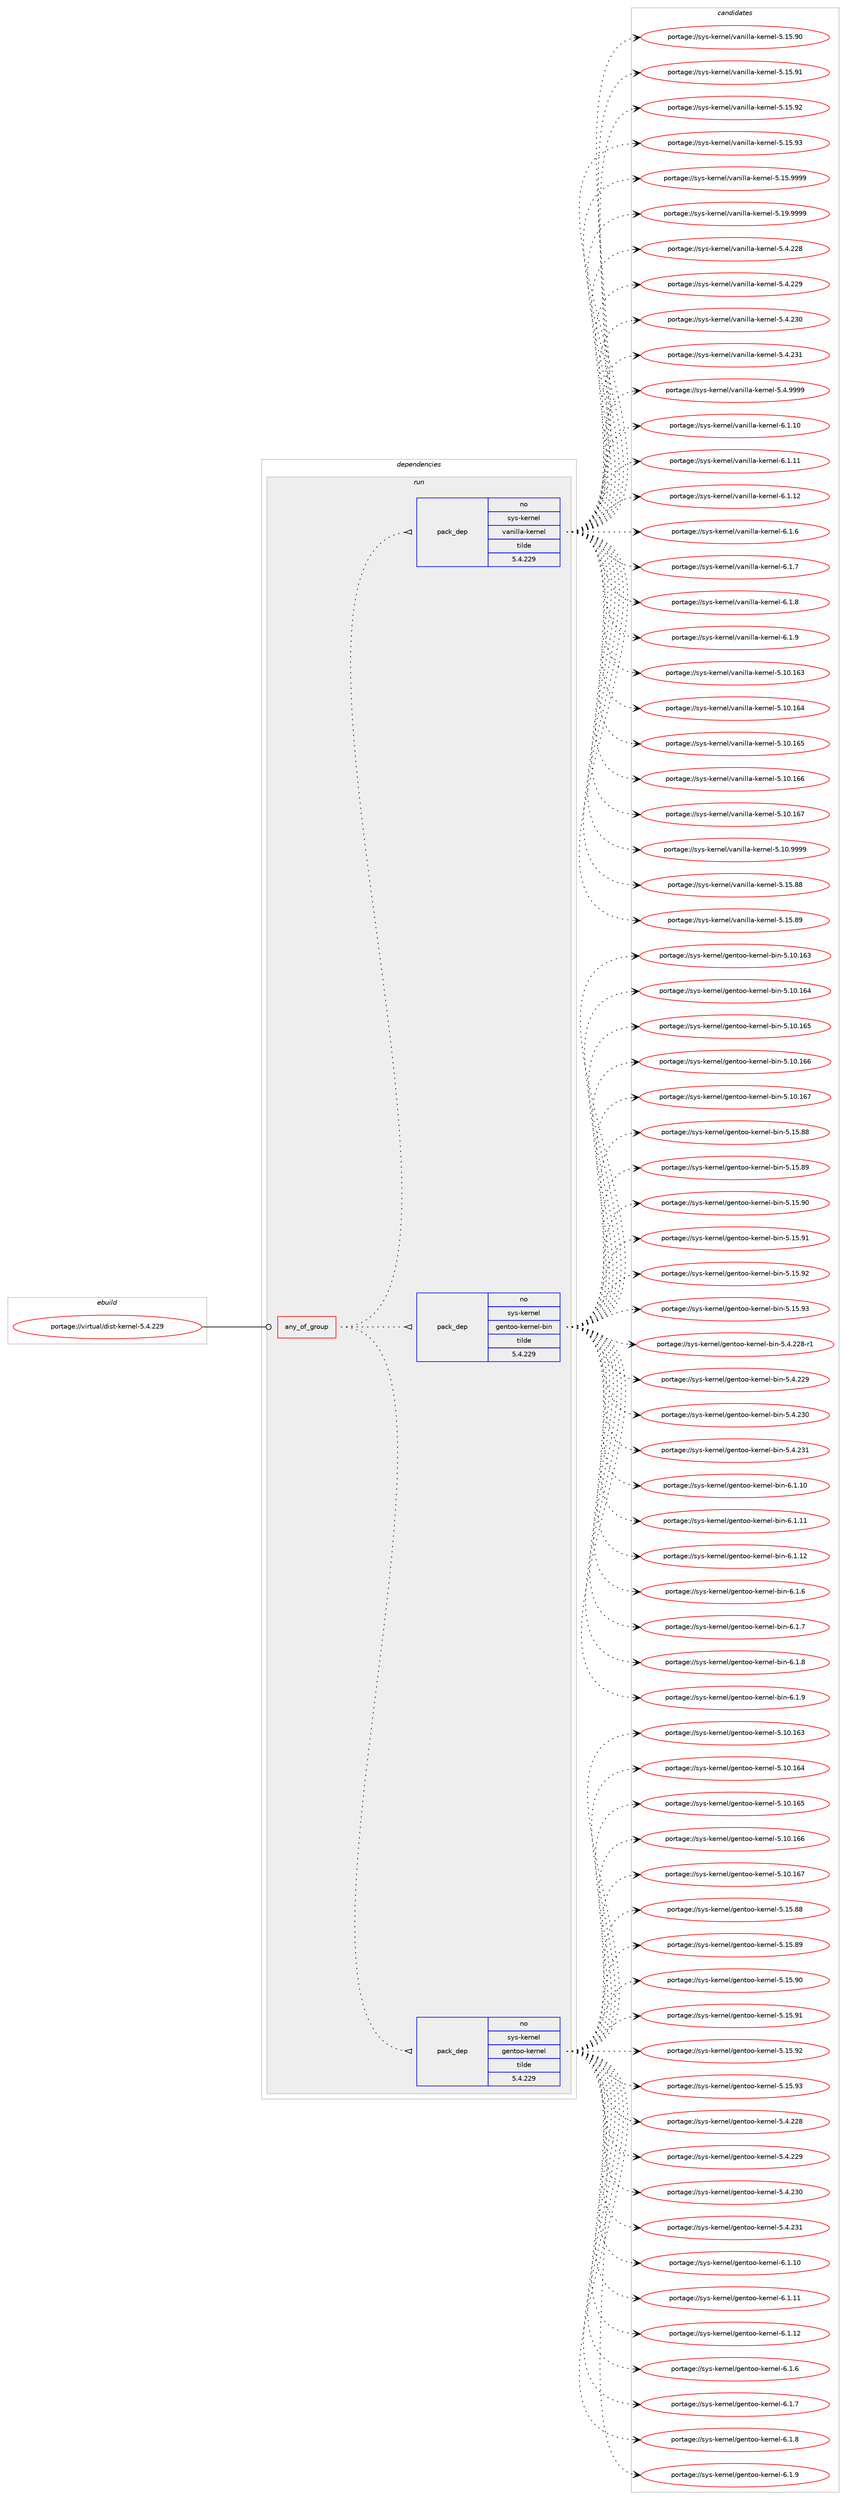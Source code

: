 digraph prolog {

# *************
# Graph options
# *************

newrank=true;
concentrate=true;
compound=true;
graph [rankdir=LR,fontname=Helvetica,fontsize=10,ranksep=1.5];#, ranksep=2.5, nodesep=0.2];
edge  [arrowhead=vee];
node  [fontname=Helvetica,fontsize=10];

# **********
# The ebuild
# **********

subgraph cluster_leftcol {
color=gray;
rank=same;
label=<<i>ebuild</i>>;
id [label="portage://virtual/dist-kernel-5.4.229", color=red, width=4, href="../virtual/dist-kernel-5.4.229.svg"];
}

# ****************
# The dependencies
# ****************

subgraph cluster_midcol {
color=gray;
label=<<i>dependencies</i>>;
subgraph cluster_compile {
fillcolor="#eeeeee";
style=filled;
label=<<i>compile</i>>;
}
subgraph cluster_compileandrun {
fillcolor="#eeeeee";
style=filled;
label=<<i>compile and run</i>>;
}
subgraph cluster_run {
fillcolor="#eeeeee";
style=filled;
label=<<i>run</i>>;
subgraph any6 {
dependency127 [label=<<TABLE BORDER="0" CELLBORDER="1" CELLSPACING="0" CELLPADDING="4"><TR><TD CELLPADDING="10">any_of_group</TD></TR></TABLE>>, shape=none, color=red];subgraph pack75 {
dependency128 [label=<<TABLE BORDER="0" CELLBORDER="1" CELLSPACING="0" CELLPADDING="4" WIDTH="220"><TR><TD ROWSPAN="6" CELLPADDING="30">pack_dep</TD></TR><TR><TD WIDTH="110">no</TD></TR><TR><TD>sys-kernel</TD></TR><TR><TD>gentoo-kernel</TD></TR><TR><TD>tilde</TD></TR><TR><TD>5.4.229</TD></TR></TABLE>>, shape=none, color=blue];
}
dependency127:e -> dependency128:w [weight=20,style="dotted",arrowhead="oinv"];
subgraph pack76 {
dependency129 [label=<<TABLE BORDER="0" CELLBORDER="1" CELLSPACING="0" CELLPADDING="4" WIDTH="220"><TR><TD ROWSPAN="6" CELLPADDING="30">pack_dep</TD></TR><TR><TD WIDTH="110">no</TD></TR><TR><TD>sys-kernel</TD></TR><TR><TD>gentoo-kernel-bin</TD></TR><TR><TD>tilde</TD></TR><TR><TD>5.4.229</TD></TR></TABLE>>, shape=none, color=blue];
}
dependency127:e -> dependency129:w [weight=20,style="dotted",arrowhead="oinv"];
subgraph pack77 {
dependency130 [label=<<TABLE BORDER="0" CELLBORDER="1" CELLSPACING="0" CELLPADDING="4" WIDTH="220"><TR><TD ROWSPAN="6" CELLPADDING="30">pack_dep</TD></TR><TR><TD WIDTH="110">no</TD></TR><TR><TD>sys-kernel</TD></TR><TR><TD>vanilla-kernel</TD></TR><TR><TD>tilde</TD></TR><TR><TD>5.4.229</TD></TR></TABLE>>, shape=none, color=blue];
}
dependency127:e -> dependency130:w [weight=20,style="dotted",arrowhead="oinv"];
}
id:e -> dependency127:w [weight=20,style="solid",arrowhead="odot"];
}
}

# **************
# The candidates
# **************

subgraph cluster_choices {
rank=same;
color=gray;
label=<<i>candidates</i>>;

subgraph choice75 {
color=black;
nodesep=1;
choice115121115451071011141101011084710310111011611111145107101114110101108455346494846495451 [label="portage://sys-kernel/gentoo-kernel-5.10.163", color=red, width=4,href="../sys-kernel/gentoo-kernel-5.10.163.svg"];
choice115121115451071011141101011084710310111011611111145107101114110101108455346494846495452 [label="portage://sys-kernel/gentoo-kernel-5.10.164", color=red, width=4,href="../sys-kernel/gentoo-kernel-5.10.164.svg"];
choice115121115451071011141101011084710310111011611111145107101114110101108455346494846495453 [label="portage://sys-kernel/gentoo-kernel-5.10.165", color=red, width=4,href="../sys-kernel/gentoo-kernel-5.10.165.svg"];
choice115121115451071011141101011084710310111011611111145107101114110101108455346494846495454 [label="portage://sys-kernel/gentoo-kernel-5.10.166", color=red, width=4,href="../sys-kernel/gentoo-kernel-5.10.166.svg"];
choice115121115451071011141101011084710310111011611111145107101114110101108455346494846495455 [label="portage://sys-kernel/gentoo-kernel-5.10.167", color=red, width=4,href="../sys-kernel/gentoo-kernel-5.10.167.svg"];
choice1151211154510710111411010110847103101110116111111451071011141101011084553464953465656 [label="portage://sys-kernel/gentoo-kernel-5.15.88", color=red, width=4,href="../sys-kernel/gentoo-kernel-5.15.88.svg"];
choice1151211154510710111411010110847103101110116111111451071011141101011084553464953465657 [label="portage://sys-kernel/gentoo-kernel-5.15.89", color=red, width=4,href="../sys-kernel/gentoo-kernel-5.15.89.svg"];
choice1151211154510710111411010110847103101110116111111451071011141101011084553464953465748 [label="portage://sys-kernel/gentoo-kernel-5.15.90", color=red, width=4,href="../sys-kernel/gentoo-kernel-5.15.90.svg"];
choice1151211154510710111411010110847103101110116111111451071011141101011084553464953465749 [label="portage://sys-kernel/gentoo-kernel-5.15.91", color=red, width=4,href="../sys-kernel/gentoo-kernel-5.15.91.svg"];
choice1151211154510710111411010110847103101110116111111451071011141101011084553464953465750 [label="portage://sys-kernel/gentoo-kernel-5.15.92", color=red, width=4,href="../sys-kernel/gentoo-kernel-5.15.92.svg"];
choice1151211154510710111411010110847103101110116111111451071011141101011084553464953465751 [label="portage://sys-kernel/gentoo-kernel-5.15.93", color=red, width=4,href="../sys-kernel/gentoo-kernel-5.15.93.svg"];
choice1151211154510710111411010110847103101110116111111451071011141101011084553465246505056 [label="portage://sys-kernel/gentoo-kernel-5.4.228", color=red, width=4,href="../sys-kernel/gentoo-kernel-5.4.228.svg"];
choice1151211154510710111411010110847103101110116111111451071011141101011084553465246505057 [label="portage://sys-kernel/gentoo-kernel-5.4.229", color=red, width=4,href="../sys-kernel/gentoo-kernel-5.4.229.svg"];
choice1151211154510710111411010110847103101110116111111451071011141101011084553465246505148 [label="portage://sys-kernel/gentoo-kernel-5.4.230", color=red, width=4,href="../sys-kernel/gentoo-kernel-5.4.230.svg"];
choice1151211154510710111411010110847103101110116111111451071011141101011084553465246505149 [label="portage://sys-kernel/gentoo-kernel-5.4.231", color=red, width=4,href="../sys-kernel/gentoo-kernel-5.4.231.svg"];
choice11512111545107101114110101108471031011101161111114510710111411010110845544649464948 [label="portage://sys-kernel/gentoo-kernel-6.1.10", color=red, width=4,href="../sys-kernel/gentoo-kernel-6.1.10.svg"];
choice11512111545107101114110101108471031011101161111114510710111411010110845544649464949 [label="portage://sys-kernel/gentoo-kernel-6.1.11", color=red, width=4,href="../sys-kernel/gentoo-kernel-6.1.11.svg"];
choice11512111545107101114110101108471031011101161111114510710111411010110845544649464950 [label="portage://sys-kernel/gentoo-kernel-6.1.12", color=red, width=4,href="../sys-kernel/gentoo-kernel-6.1.12.svg"];
choice115121115451071011141101011084710310111011611111145107101114110101108455446494654 [label="portage://sys-kernel/gentoo-kernel-6.1.6", color=red, width=4,href="../sys-kernel/gentoo-kernel-6.1.6.svg"];
choice115121115451071011141101011084710310111011611111145107101114110101108455446494655 [label="portage://sys-kernel/gentoo-kernel-6.1.7", color=red, width=4,href="../sys-kernel/gentoo-kernel-6.1.7.svg"];
choice115121115451071011141101011084710310111011611111145107101114110101108455446494656 [label="portage://sys-kernel/gentoo-kernel-6.1.8", color=red, width=4,href="../sys-kernel/gentoo-kernel-6.1.8.svg"];
choice115121115451071011141101011084710310111011611111145107101114110101108455446494657 [label="portage://sys-kernel/gentoo-kernel-6.1.9", color=red, width=4,href="../sys-kernel/gentoo-kernel-6.1.9.svg"];
dependency128:e -> choice115121115451071011141101011084710310111011611111145107101114110101108455346494846495451:w [style=dotted,weight="100"];
dependency128:e -> choice115121115451071011141101011084710310111011611111145107101114110101108455346494846495452:w [style=dotted,weight="100"];
dependency128:e -> choice115121115451071011141101011084710310111011611111145107101114110101108455346494846495453:w [style=dotted,weight="100"];
dependency128:e -> choice115121115451071011141101011084710310111011611111145107101114110101108455346494846495454:w [style=dotted,weight="100"];
dependency128:e -> choice115121115451071011141101011084710310111011611111145107101114110101108455346494846495455:w [style=dotted,weight="100"];
dependency128:e -> choice1151211154510710111411010110847103101110116111111451071011141101011084553464953465656:w [style=dotted,weight="100"];
dependency128:e -> choice1151211154510710111411010110847103101110116111111451071011141101011084553464953465657:w [style=dotted,weight="100"];
dependency128:e -> choice1151211154510710111411010110847103101110116111111451071011141101011084553464953465748:w [style=dotted,weight="100"];
dependency128:e -> choice1151211154510710111411010110847103101110116111111451071011141101011084553464953465749:w [style=dotted,weight="100"];
dependency128:e -> choice1151211154510710111411010110847103101110116111111451071011141101011084553464953465750:w [style=dotted,weight="100"];
dependency128:e -> choice1151211154510710111411010110847103101110116111111451071011141101011084553464953465751:w [style=dotted,weight="100"];
dependency128:e -> choice1151211154510710111411010110847103101110116111111451071011141101011084553465246505056:w [style=dotted,weight="100"];
dependency128:e -> choice1151211154510710111411010110847103101110116111111451071011141101011084553465246505057:w [style=dotted,weight="100"];
dependency128:e -> choice1151211154510710111411010110847103101110116111111451071011141101011084553465246505148:w [style=dotted,weight="100"];
dependency128:e -> choice1151211154510710111411010110847103101110116111111451071011141101011084553465246505149:w [style=dotted,weight="100"];
dependency128:e -> choice11512111545107101114110101108471031011101161111114510710111411010110845544649464948:w [style=dotted,weight="100"];
dependency128:e -> choice11512111545107101114110101108471031011101161111114510710111411010110845544649464949:w [style=dotted,weight="100"];
dependency128:e -> choice11512111545107101114110101108471031011101161111114510710111411010110845544649464950:w [style=dotted,weight="100"];
dependency128:e -> choice115121115451071011141101011084710310111011611111145107101114110101108455446494654:w [style=dotted,weight="100"];
dependency128:e -> choice115121115451071011141101011084710310111011611111145107101114110101108455446494655:w [style=dotted,weight="100"];
dependency128:e -> choice115121115451071011141101011084710310111011611111145107101114110101108455446494656:w [style=dotted,weight="100"];
dependency128:e -> choice115121115451071011141101011084710310111011611111145107101114110101108455446494657:w [style=dotted,weight="100"];
}
subgraph choice76 {
color=black;
nodesep=1;
choice1151211154510710111411010110847103101110116111111451071011141101011084598105110455346494846495451 [label="portage://sys-kernel/gentoo-kernel-bin-5.10.163", color=red, width=4,href="../sys-kernel/gentoo-kernel-bin-5.10.163.svg"];
choice1151211154510710111411010110847103101110116111111451071011141101011084598105110455346494846495452 [label="portage://sys-kernel/gentoo-kernel-bin-5.10.164", color=red, width=4,href="../sys-kernel/gentoo-kernel-bin-5.10.164.svg"];
choice1151211154510710111411010110847103101110116111111451071011141101011084598105110455346494846495453 [label="portage://sys-kernel/gentoo-kernel-bin-5.10.165", color=red, width=4,href="../sys-kernel/gentoo-kernel-bin-5.10.165.svg"];
choice1151211154510710111411010110847103101110116111111451071011141101011084598105110455346494846495454 [label="portage://sys-kernel/gentoo-kernel-bin-5.10.166", color=red, width=4,href="../sys-kernel/gentoo-kernel-bin-5.10.166.svg"];
choice1151211154510710111411010110847103101110116111111451071011141101011084598105110455346494846495455 [label="portage://sys-kernel/gentoo-kernel-bin-5.10.167", color=red, width=4,href="../sys-kernel/gentoo-kernel-bin-5.10.167.svg"];
choice11512111545107101114110101108471031011101161111114510710111411010110845981051104553464953465656 [label="portage://sys-kernel/gentoo-kernel-bin-5.15.88", color=red, width=4,href="../sys-kernel/gentoo-kernel-bin-5.15.88.svg"];
choice11512111545107101114110101108471031011101161111114510710111411010110845981051104553464953465657 [label="portage://sys-kernel/gentoo-kernel-bin-5.15.89", color=red, width=4,href="../sys-kernel/gentoo-kernel-bin-5.15.89.svg"];
choice11512111545107101114110101108471031011101161111114510710111411010110845981051104553464953465748 [label="portage://sys-kernel/gentoo-kernel-bin-5.15.90", color=red, width=4,href="../sys-kernel/gentoo-kernel-bin-5.15.90.svg"];
choice11512111545107101114110101108471031011101161111114510710111411010110845981051104553464953465749 [label="portage://sys-kernel/gentoo-kernel-bin-5.15.91", color=red, width=4,href="../sys-kernel/gentoo-kernel-bin-5.15.91.svg"];
choice11512111545107101114110101108471031011101161111114510710111411010110845981051104553464953465750 [label="portage://sys-kernel/gentoo-kernel-bin-5.15.92", color=red, width=4,href="../sys-kernel/gentoo-kernel-bin-5.15.92.svg"];
choice11512111545107101114110101108471031011101161111114510710111411010110845981051104553464953465751 [label="portage://sys-kernel/gentoo-kernel-bin-5.15.93", color=red, width=4,href="../sys-kernel/gentoo-kernel-bin-5.15.93.svg"];
choice115121115451071011141101011084710310111011611111145107101114110101108459810511045534652465050564511449 [label="portage://sys-kernel/gentoo-kernel-bin-5.4.228-r1", color=red, width=4,href="../sys-kernel/gentoo-kernel-bin-5.4.228-r1.svg"];
choice11512111545107101114110101108471031011101161111114510710111411010110845981051104553465246505057 [label="portage://sys-kernel/gentoo-kernel-bin-5.4.229", color=red, width=4,href="../sys-kernel/gentoo-kernel-bin-5.4.229.svg"];
choice11512111545107101114110101108471031011101161111114510710111411010110845981051104553465246505148 [label="portage://sys-kernel/gentoo-kernel-bin-5.4.230", color=red, width=4,href="../sys-kernel/gentoo-kernel-bin-5.4.230.svg"];
choice11512111545107101114110101108471031011101161111114510710111411010110845981051104553465246505149 [label="portage://sys-kernel/gentoo-kernel-bin-5.4.231", color=red, width=4,href="../sys-kernel/gentoo-kernel-bin-5.4.231.svg"];
choice115121115451071011141101011084710310111011611111145107101114110101108459810511045544649464948 [label="portage://sys-kernel/gentoo-kernel-bin-6.1.10", color=red, width=4,href="../sys-kernel/gentoo-kernel-bin-6.1.10.svg"];
choice115121115451071011141101011084710310111011611111145107101114110101108459810511045544649464949 [label="portage://sys-kernel/gentoo-kernel-bin-6.1.11", color=red, width=4,href="../sys-kernel/gentoo-kernel-bin-6.1.11.svg"];
choice115121115451071011141101011084710310111011611111145107101114110101108459810511045544649464950 [label="portage://sys-kernel/gentoo-kernel-bin-6.1.12", color=red, width=4,href="../sys-kernel/gentoo-kernel-bin-6.1.12.svg"];
choice1151211154510710111411010110847103101110116111111451071011141101011084598105110455446494654 [label="portage://sys-kernel/gentoo-kernel-bin-6.1.6", color=red, width=4,href="../sys-kernel/gentoo-kernel-bin-6.1.6.svg"];
choice1151211154510710111411010110847103101110116111111451071011141101011084598105110455446494655 [label="portage://sys-kernel/gentoo-kernel-bin-6.1.7", color=red, width=4,href="../sys-kernel/gentoo-kernel-bin-6.1.7.svg"];
choice1151211154510710111411010110847103101110116111111451071011141101011084598105110455446494656 [label="portage://sys-kernel/gentoo-kernel-bin-6.1.8", color=red, width=4,href="../sys-kernel/gentoo-kernel-bin-6.1.8.svg"];
choice1151211154510710111411010110847103101110116111111451071011141101011084598105110455446494657 [label="portage://sys-kernel/gentoo-kernel-bin-6.1.9", color=red, width=4,href="../sys-kernel/gentoo-kernel-bin-6.1.9.svg"];
dependency129:e -> choice1151211154510710111411010110847103101110116111111451071011141101011084598105110455346494846495451:w [style=dotted,weight="100"];
dependency129:e -> choice1151211154510710111411010110847103101110116111111451071011141101011084598105110455346494846495452:w [style=dotted,weight="100"];
dependency129:e -> choice1151211154510710111411010110847103101110116111111451071011141101011084598105110455346494846495453:w [style=dotted,weight="100"];
dependency129:e -> choice1151211154510710111411010110847103101110116111111451071011141101011084598105110455346494846495454:w [style=dotted,weight="100"];
dependency129:e -> choice1151211154510710111411010110847103101110116111111451071011141101011084598105110455346494846495455:w [style=dotted,weight="100"];
dependency129:e -> choice11512111545107101114110101108471031011101161111114510710111411010110845981051104553464953465656:w [style=dotted,weight="100"];
dependency129:e -> choice11512111545107101114110101108471031011101161111114510710111411010110845981051104553464953465657:w [style=dotted,weight="100"];
dependency129:e -> choice11512111545107101114110101108471031011101161111114510710111411010110845981051104553464953465748:w [style=dotted,weight="100"];
dependency129:e -> choice11512111545107101114110101108471031011101161111114510710111411010110845981051104553464953465749:w [style=dotted,weight="100"];
dependency129:e -> choice11512111545107101114110101108471031011101161111114510710111411010110845981051104553464953465750:w [style=dotted,weight="100"];
dependency129:e -> choice11512111545107101114110101108471031011101161111114510710111411010110845981051104553464953465751:w [style=dotted,weight="100"];
dependency129:e -> choice115121115451071011141101011084710310111011611111145107101114110101108459810511045534652465050564511449:w [style=dotted,weight="100"];
dependency129:e -> choice11512111545107101114110101108471031011101161111114510710111411010110845981051104553465246505057:w [style=dotted,weight="100"];
dependency129:e -> choice11512111545107101114110101108471031011101161111114510710111411010110845981051104553465246505148:w [style=dotted,weight="100"];
dependency129:e -> choice11512111545107101114110101108471031011101161111114510710111411010110845981051104553465246505149:w [style=dotted,weight="100"];
dependency129:e -> choice115121115451071011141101011084710310111011611111145107101114110101108459810511045544649464948:w [style=dotted,weight="100"];
dependency129:e -> choice115121115451071011141101011084710310111011611111145107101114110101108459810511045544649464949:w [style=dotted,weight="100"];
dependency129:e -> choice115121115451071011141101011084710310111011611111145107101114110101108459810511045544649464950:w [style=dotted,weight="100"];
dependency129:e -> choice1151211154510710111411010110847103101110116111111451071011141101011084598105110455446494654:w [style=dotted,weight="100"];
dependency129:e -> choice1151211154510710111411010110847103101110116111111451071011141101011084598105110455446494655:w [style=dotted,weight="100"];
dependency129:e -> choice1151211154510710111411010110847103101110116111111451071011141101011084598105110455446494656:w [style=dotted,weight="100"];
dependency129:e -> choice1151211154510710111411010110847103101110116111111451071011141101011084598105110455446494657:w [style=dotted,weight="100"];
}
subgraph choice77 {
color=black;
nodesep=1;
choice1151211154510710111411010110847118971101051081089745107101114110101108455346494846495451 [label="portage://sys-kernel/vanilla-kernel-5.10.163", color=red, width=4,href="../sys-kernel/vanilla-kernel-5.10.163.svg"];
choice1151211154510710111411010110847118971101051081089745107101114110101108455346494846495452 [label="portage://sys-kernel/vanilla-kernel-5.10.164", color=red, width=4,href="../sys-kernel/vanilla-kernel-5.10.164.svg"];
choice1151211154510710111411010110847118971101051081089745107101114110101108455346494846495453 [label="portage://sys-kernel/vanilla-kernel-5.10.165", color=red, width=4,href="../sys-kernel/vanilla-kernel-5.10.165.svg"];
choice1151211154510710111411010110847118971101051081089745107101114110101108455346494846495454 [label="portage://sys-kernel/vanilla-kernel-5.10.166", color=red, width=4,href="../sys-kernel/vanilla-kernel-5.10.166.svg"];
choice1151211154510710111411010110847118971101051081089745107101114110101108455346494846495455 [label="portage://sys-kernel/vanilla-kernel-5.10.167", color=red, width=4,href="../sys-kernel/vanilla-kernel-5.10.167.svg"];
choice115121115451071011141101011084711897110105108108974510710111411010110845534649484657575757 [label="portage://sys-kernel/vanilla-kernel-5.10.9999", color=red, width=4,href="../sys-kernel/vanilla-kernel-5.10.9999.svg"];
choice11512111545107101114110101108471189711010510810897451071011141101011084553464953465656 [label="portage://sys-kernel/vanilla-kernel-5.15.88", color=red, width=4,href="../sys-kernel/vanilla-kernel-5.15.88.svg"];
choice11512111545107101114110101108471189711010510810897451071011141101011084553464953465657 [label="portage://sys-kernel/vanilla-kernel-5.15.89", color=red, width=4,href="../sys-kernel/vanilla-kernel-5.15.89.svg"];
choice11512111545107101114110101108471189711010510810897451071011141101011084553464953465748 [label="portage://sys-kernel/vanilla-kernel-5.15.90", color=red, width=4,href="../sys-kernel/vanilla-kernel-5.15.90.svg"];
choice11512111545107101114110101108471189711010510810897451071011141101011084553464953465749 [label="portage://sys-kernel/vanilla-kernel-5.15.91", color=red, width=4,href="../sys-kernel/vanilla-kernel-5.15.91.svg"];
choice11512111545107101114110101108471189711010510810897451071011141101011084553464953465750 [label="portage://sys-kernel/vanilla-kernel-5.15.92", color=red, width=4,href="../sys-kernel/vanilla-kernel-5.15.92.svg"];
choice11512111545107101114110101108471189711010510810897451071011141101011084553464953465751 [label="portage://sys-kernel/vanilla-kernel-5.15.93", color=red, width=4,href="../sys-kernel/vanilla-kernel-5.15.93.svg"];
choice115121115451071011141101011084711897110105108108974510710111411010110845534649534657575757 [label="portage://sys-kernel/vanilla-kernel-5.15.9999", color=red, width=4,href="../sys-kernel/vanilla-kernel-5.15.9999.svg"];
choice115121115451071011141101011084711897110105108108974510710111411010110845534649574657575757 [label="portage://sys-kernel/vanilla-kernel-5.19.9999", color=red, width=4,href="../sys-kernel/vanilla-kernel-5.19.9999.svg"];
choice11512111545107101114110101108471189711010510810897451071011141101011084553465246505056 [label="portage://sys-kernel/vanilla-kernel-5.4.228", color=red, width=4,href="../sys-kernel/vanilla-kernel-5.4.228.svg"];
choice11512111545107101114110101108471189711010510810897451071011141101011084553465246505057 [label="portage://sys-kernel/vanilla-kernel-5.4.229", color=red, width=4,href="../sys-kernel/vanilla-kernel-5.4.229.svg"];
choice11512111545107101114110101108471189711010510810897451071011141101011084553465246505148 [label="portage://sys-kernel/vanilla-kernel-5.4.230", color=red, width=4,href="../sys-kernel/vanilla-kernel-5.4.230.svg"];
choice11512111545107101114110101108471189711010510810897451071011141101011084553465246505149 [label="portage://sys-kernel/vanilla-kernel-5.4.231", color=red, width=4,href="../sys-kernel/vanilla-kernel-5.4.231.svg"];
choice1151211154510710111411010110847118971101051081089745107101114110101108455346524657575757 [label="portage://sys-kernel/vanilla-kernel-5.4.9999", color=red, width=4,href="../sys-kernel/vanilla-kernel-5.4.9999.svg"];
choice115121115451071011141101011084711897110105108108974510710111411010110845544649464948 [label="portage://sys-kernel/vanilla-kernel-6.1.10", color=red, width=4,href="../sys-kernel/vanilla-kernel-6.1.10.svg"];
choice115121115451071011141101011084711897110105108108974510710111411010110845544649464949 [label="portage://sys-kernel/vanilla-kernel-6.1.11", color=red, width=4,href="../sys-kernel/vanilla-kernel-6.1.11.svg"];
choice115121115451071011141101011084711897110105108108974510710111411010110845544649464950 [label="portage://sys-kernel/vanilla-kernel-6.1.12", color=red, width=4,href="../sys-kernel/vanilla-kernel-6.1.12.svg"];
choice1151211154510710111411010110847118971101051081089745107101114110101108455446494654 [label="portage://sys-kernel/vanilla-kernel-6.1.6", color=red, width=4,href="../sys-kernel/vanilla-kernel-6.1.6.svg"];
choice1151211154510710111411010110847118971101051081089745107101114110101108455446494655 [label="portage://sys-kernel/vanilla-kernel-6.1.7", color=red, width=4,href="../sys-kernel/vanilla-kernel-6.1.7.svg"];
choice1151211154510710111411010110847118971101051081089745107101114110101108455446494656 [label="portage://sys-kernel/vanilla-kernel-6.1.8", color=red, width=4,href="../sys-kernel/vanilla-kernel-6.1.8.svg"];
choice1151211154510710111411010110847118971101051081089745107101114110101108455446494657 [label="portage://sys-kernel/vanilla-kernel-6.1.9", color=red, width=4,href="../sys-kernel/vanilla-kernel-6.1.9.svg"];
dependency130:e -> choice1151211154510710111411010110847118971101051081089745107101114110101108455346494846495451:w [style=dotted,weight="100"];
dependency130:e -> choice1151211154510710111411010110847118971101051081089745107101114110101108455346494846495452:w [style=dotted,weight="100"];
dependency130:e -> choice1151211154510710111411010110847118971101051081089745107101114110101108455346494846495453:w [style=dotted,weight="100"];
dependency130:e -> choice1151211154510710111411010110847118971101051081089745107101114110101108455346494846495454:w [style=dotted,weight="100"];
dependency130:e -> choice1151211154510710111411010110847118971101051081089745107101114110101108455346494846495455:w [style=dotted,weight="100"];
dependency130:e -> choice115121115451071011141101011084711897110105108108974510710111411010110845534649484657575757:w [style=dotted,weight="100"];
dependency130:e -> choice11512111545107101114110101108471189711010510810897451071011141101011084553464953465656:w [style=dotted,weight="100"];
dependency130:e -> choice11512111545107101114110101108471189711010510810897451071011141101011084553464953465657:w [style=dotted,weight="100"];
dependency130:e -> choice11512111545107101114110101108471189711010510810897451071011141101011084553464953465748:w [style=dotted,weight="100"];
dependency130:e -> choice11512111545107101114110101108471189711010510810897451071011141101011084553464953465749:w [style=dotted,weight="100"];
dependency130:e -> choice11512111545107101114110101108471189711010510810897451071011141101011084553464953465750:w [style=dotted,weight="100"];
dependency130:e -> choice11512111545107101114110101108471189711010510810897451071011141101011084553464953465751:w [style=dotted,weight="100"];
dependency130:e -> choice115121115451071011141101011084711897110105108108974510710111411010110845534649534657575757:w [style=dotted,weight="100"];
dependency130:e -> choice115121115451071011141101011084711897110105108108974510710111411010110845534649574657575757:w [style=dotted,weight="100"];
dependency130:e -> choice11512111545107101114110101108471189711010510810897451071011141101011084553465246505056:w [style=dotted,weight="100"];
dependency130:e -> choice11512111545107101114110101108471189711010510810897451071011141101011084553465246505057:w [style=dotted,weight="100"];
dependency130:e -> choice11512111545107101114110101108471189711010510810897451071011141101011084553465246505148:w [style=dotted,weight="100"];
dependency130:e -> choice11512111545107101114110101108471189711010510810897451071011141101011084553465246505149:w [style=dotted,weight="100"];
dependency130:e -> choice1151211154510710111411010110847118971101051081089745107101114110101108455346524657575757:w [style=dotted,weight="100"];
dependency130:e -> choice115121115451071011141101011084711897110105108108974510710111411010110845544649464948:w [style=dotted,weight="100"];
dependency130:e -> choice115121115451071011141101011084711897110105108108974510710111411010110845544649464949:w [style=dotted,weight="100"];
dependency130:e -> choice115121115451071011141101011084711897110105108108974510710111411010110845544649464950:w [style=dotted,weight="100"];
dependency130:e -> choice1151211154510710111411010110847118971101051081089745107101114110101108455446494654:w [style=dotted,weight="100"];
dependency130:e -> choice1151211154510710111411010110847118971101051081089745107101114110101108455446494655:w [style=dotted,weight="100"];
dependency130:e -> choice1151211154510710111411010110847118971101051081089745107101114110101108455446494656:w [style=dotted,weight="100"];
dependency130:e -> choice1151211154510710111411010110847118971101051081089745107101114110101108455446494657:w [style=dotted,weight="100"];
}
}

}
